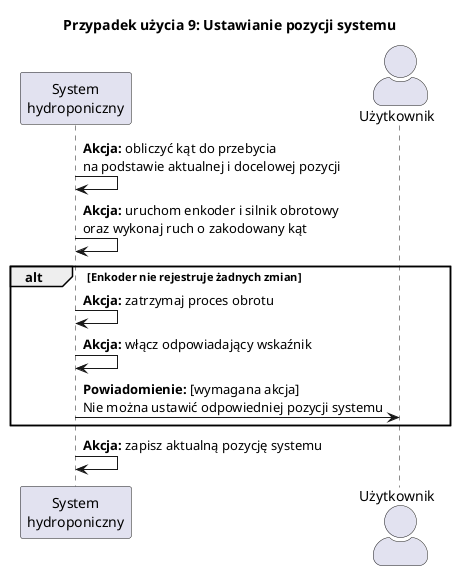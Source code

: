 @startuml us9

title Przypadek użycia 9: Ustawianie pozycji systemu

skinparam actorStyle awesome

participant "System\nhydroponiczny" as System
actor Użytkownik as User

System -> System: **Akcja:** obliczyć kąt do przebycia\nna podstawie aktualnej i docelowej pozycji
System -> System: **Akcja:** uruchom enkoder i silnik obrotowy\noraz wykonaj ruch o zakodowany kąt
alt Enkoder nie rejestruje żadnych zmian
    System -> System: **Akcja:** zatrzymaj proces obrotu
    System -> System: **Akcja:** włącz odpowiadający wskaźnik
    System -> User: **Powiadomienie:** [wymagana akcja]\nNie można ustawić odpowiedniej pozycji systemu
end
System -> System: **Akcja:** zapisz aktualną pozycję systemu

@enduml
